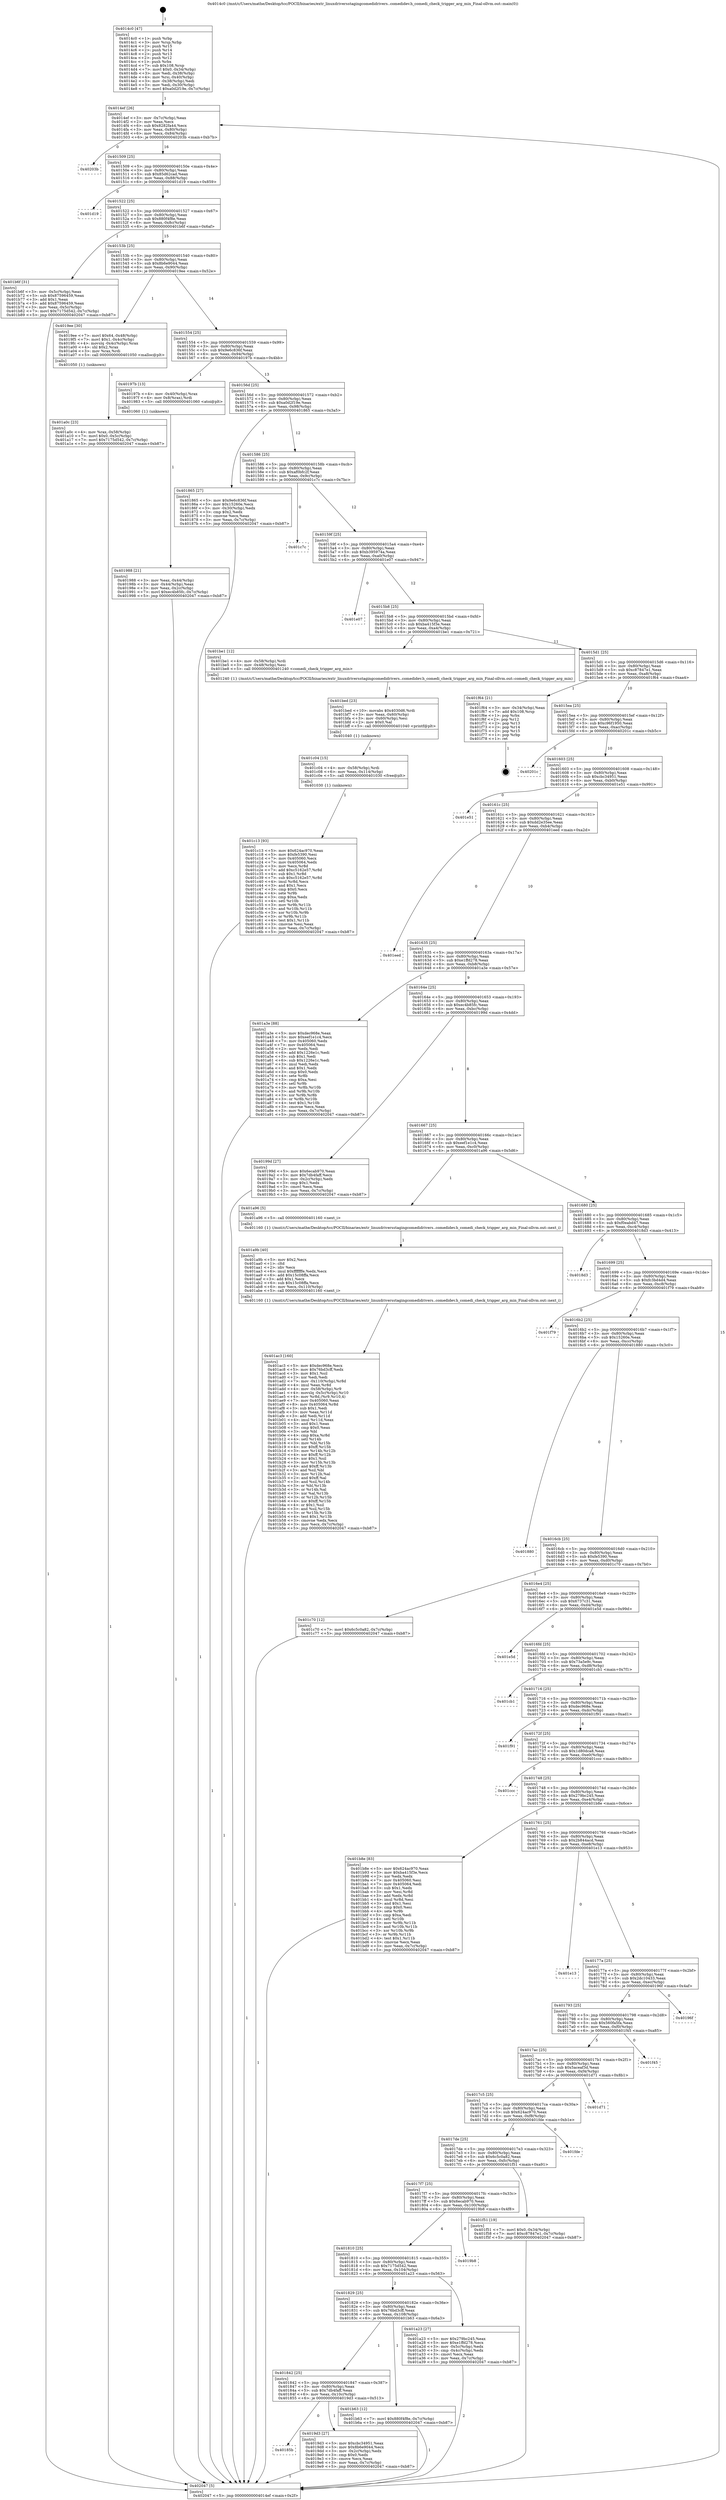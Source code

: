 digraph "0x4014c0" {
  label = "0x4014c0 (/mnt/c/Users/mathe/Desktop/tcc/POCII/binaries/extr_linuxdriversstagingcomedidrivers..comedidev.h_comedi_check_trigger_arg_min_Final-ollvm.out::main(0))"
  labelloc = "t"
  node[shape=record]

  Entry [label="",width=0.3,height=0.3,shape=circle,fillcolor=black,style=filled]
  "0x4014ef" [label="{
     0x4014ef [26]\l
     | [instrs]\l
     &nbsp;&nbsp;0x4014ef \<+3\>: mov -0x7c(%rbp),%eax\l
     &nbsp;&nbsp;0x4014f2 \<+2\>: mov %eax,%ecx\l
     &nbsp;&nbsp;0x4014f4 \<+6\>: sub $0x8282fa44,%ecx\l
     &nbsp;&nbsp;0x4014fa \<+3\>: mov %eax,-0x80(%rbp)\l
     &nbsp;&nbsp;0x4014fd \<+6\>: mov %ecx,-0x84(%rbp)\l
     &nbsp;&nbsp;0x401503 \<+6\>: je 000000000040203b \<main+0xb7b\>\l
  }"]
  "0x40203b" [label="{
     0x40203b\l
  }", style=dashed]
  "0x401509" [label="{
     0x401509 [25]\l
     | [instrs]\l
     &nbsp;&nbsp;0x401509 \<+5\>: jmp 000000000040150e \<main+0x4e\>\l
     &nbsp;&nbsp;0x40150e \<+3\>: mov -0x80(%rbp),%eax\l
     &nbsp;&nbsp;0x401511 \<+5\>: sub $0x85d62cad,%eax\l
     &nbsp;&nbsp;0x401516 \<+6\>: mov %eax,-0x88(%rbp)\l
     &nbsp;&nbsp;0x40151c \<+6\>: je 0000000000401d19 \<main+0x859\>\l
  }"]
  Exit [label="",width=0.3,height=0.3,shape=circle,fillcolor=black,style=filled,peripheries=2]
  "0x401d19" [label="{
     0x401d19\l
  }", style=dashed]
  "0x401522" [label="{
     0x401522 [25]\l
     | [instrs]\l
     &nbsp;&nbsp;0x401522 \<+5\>: jmp 0000000000401527 \<main+0x67\>\l
     &nbsp;&nbsp;0x401527 \<+3\>: mov -0x80(%rbp),%eax\l
     &nbsp;&nbsp;0x40152a \<+5\>: sub $0x880f4f8e,%eax\l
     &nbsp;&nbsp;0x40152f \<+6\>: mov %eax,-0x8c(%rbp)\l
     &nbsp;&nbsp;0x401535 \<+6\>: je 0000000000401b6f \<main+0x6af\>\l
  }"]
  "0x401c13" [label="{
     0x401c13 [93]\l
     | [instrs]\l
     &nbsp;&nbsp;0x401c13 \<+5\>: mov $0x624ac970,%eax\l
     &nbsp;&nbsp;0x401c18 \<+5\>: mov $0xfe5390,%esi\l
     &nbsp;&nbsp;0x401c1d \<+7\>: mov 0x405060,%ecx\l
     &nbsp;&nbsp;0x401c24 \<+7\>: mov 0x405064,%edx\l
     &nbsp;&nbsp;0x401c2b \<+3\>: mov %ecx,%r8d\l
     &nbsp;&nbsp;0x401c2e \<+7\>: add $0xc5162e57,%r8d\l
     &nbsp;&nbsp;0x401c35 \<+4\>: sub $0x1,%r8d\l
     &nbsp;&nbsp;0x401c39 \<+7\>: sub $0xc5162e57,%r8d\l
     &nbsp;&nbsp;0x401c40 \<+4\>: imul %r8d,%ecx\l
     &nbsp;&nbsp;0x401c44 \<+3\>: and $0x1,%ecx\l
     &nbsp;&nbsp;0x401c47 \<+3\>: cmp $0x0,%ecx\l
     &nbsp;&nbsp;0x401c4a \<+4\>: sete %r9b\l
     &nbsp;&nbsp;0x401c4e \<+3\>: cmp $0xa,%edx\l
     &nbsp;&nbsp;0x401c51 \<+4\>: setl %r10b\l
     &nbsp;&nbsp;0x401c55 \<+3\>: mov %r9b,%r11b\l
     &nbsp;&nbsp;0x401c58 \<+3\>: and %r10b,%r11b\l
     &nbsp;&nbsp;0x401c5b \<+3\>: xor %r10b,%r9b\l
     &nbsp;&nbsp;0x401c5e \<+3\>: or %r9b,%r11b\l
     &nbsp;&nbsp;0x401c61 \<+4\>: test $0x1,%r11b\l
     &nbsp;&nbsp;0x401c65 \<+3\>: cmovne %esi,%eax\l
     &nbsp;&nbsp;0x401c68 \<+3\>: mov %eax,-0x7c(%rbp)\l
     &nbsp;&nbsp;0x401c6b \<+5\>: jmp 0000000000402047 \<main+0xb87\>\l
  }"]
  "0x401b6f" [label="{
     0x401b6f [31]\l
     | [instrs]\l
     &nbsp;&nbsp;0x401b6f \<+3\>: mov -0x5c(%rbp),%eax\l
     &nbsp;&nbsp;0x401b72 \<+5\>: sub $0x87596459,%eax\l
     &nbsp;&nbsp;0x401b77 \<+3\>: add $0x1,%eax\l
     &nbsp;&nbsp;0x401b7a \<+5\>: add $0x87596459,%eax\l
     &nbsp;&nbsp;0x401b7f \<+3\>: mov %eax,-0x5c(%rbp)\l
     &nbsp;&nbsp;0x401b82 \<+7\>: movl $0x7175d542,-0x7c(%rbp)\l
     &nbsp;&nbsp;0x401b89 \<+5\>: jmp 0000000000402047 \<main+0xb87\>\l
  }"]
  "0x40153b" [label="{
     0x40153b [25]\l
     | [instrs]\l
     &nbsp;&nbsp;0x40153b \<+5\>: jmp 0000000000401540 \<main+0x80\>\l
     &nbsp;&nbsp;0x401540 \<+3\>: mov -0x80(%rbp),%eax\l
     &nbsp;&nbsp;0x401543 \<+5\>: sub $0x8b6e9044,%eax\l
     &nbsp;&nbsp;0x401548 \<+6\>: mov %eax,-0x90(%rbp)\l
     &nbsp;&nbsp;0x40154e \<+6\>: je 00000000004019ee \<main+0x52e\>\l
  }"]
  "0x401c04" [label="{
     0x401c04 [15]\l
     | [instrs]\l
     &nbsp;&nbsp;0x401c04 \<+4\>: mov -0x58(%rbp),%rdi\l
     &nbsp;&nbsp;0x401c08 \<+6\>: mov %eax,-0x114(%rbp)\l
     &nbsp;&nbsp;0x401c0e \<+5\>: call 0000000000401030 \<free@plt\>\l
     | [calls]\l
     &nbsp;&nbsp;0x401030 \{1\} (unknown)\l
  }"]
  "0x4019ee" [label="{
     0x4019ee [30]\l
     | [instrs]\l
     &nbsp;&nbsp;0x4019ee \<+7\>: movl $0x64,-0x48(%rbp)\l
     &nbsp;&nbsp;0x4019f5 \<+7\>: movl $0x1,-0x4c(%rbp)\l
     &nbsp;&nbsp;0x4019fc \<+4\>: movslq -0x4c(%rbp),%rax\l
     &nbsp;&nbsp;0x401a00 \<+4\>: shl $0x2,%rax\l
     &nbsp;&nbsp;0x401a04 \<+3\>: mov %rax,%rdi\l
     &nbsp;&nbsp;0x401a07 \<+5\>: call 0000000000401050 \<malloc@plt\>\l
     | [calls]\l
     &nbsp;&nbsp;0x401050 \{1\} (unknown)\l
  }"]
  "0x401554" [label="{
     0x401554 [25]\l
     | [instrs]\l
     &nbsp;&nbsp;0x401554 \<+5\>: jmp 0000000000401559 \<main+0x99\>\l
     &nbsp;&nbsp;0x401559 \<+3\>: mov -0x80(%rbp),%eax\l
     &nbsp;&nbsp;0x40155c \<+5\>: sub $0x9e6c836f,%eax\l
     &nbsp;&nbsp;0x401561 \<+6\>: mov %eax,-0x94(%rbp)\l
     &nbsp;&nbsp;0x401567 \<+6\>: je 000000000040197b \<main+0x4bb\>\l
  }"]
  "0x401bed" [label="{
     0x401bed [23]\l
     | [instrs]\l
     &nbsp;&nbsp;0x401bed \<+10\>: movabs $0x4030d6,%rdi\l
     &nbsp;&nbsp;0x401bf7 \<+3\>: mov %eax,-0x60(%rbp)\l
     &nbsp;&nbsp;0x401bfa \<+3\>: mov -0x60(%rbp),%esi\l
     &nbsp;&nbsp;0x401bfd \<+2\>: mov $0x0,%al\l
     &nbsp;&nbsp;0x401bff \<+5\>: call 0000000000401040 \<printf@plt\>\l
     | [calls]\l
     &nbsp;&nbsp;0x401040 \{1\} (unknown)\l
  }"]
  "0x40197b" [label="{
     0x40197b [13]\l
     | [instrs]\l
     &nbsp;&nbsp;0x40197b \<+4\>: mov -0x40(%rbp),%rax\l
     &nbsp;&nbsp;0x40197f \<+4\>: mov 0x8(%rax),%rdi\l
     &nbsp;&nbsp;0x401983 \<+5\>: call 0000000000401060 \<atoi@plt\>\l
     | [calls]\l
     &nbsp;&nbsp;0x401060 \{1\} (unknown)\l
  }"]
  "0x40156d" [label="{
     0x40156d [25]\l
     | [instrs]\l
     &nbsp;&nbsp;0x40156d \<+5\>: jmp 0000000000401572 \<main+0xb2\>\l
     &nbsp;&nbsp;0x401572 \<+3\>: mov -0x80(%rbp),%eax\l
     &nbsp;&nbsp;0x401575 \<+5\>: sub $0xa0d2f19e,%eax\l
     &nbsp;&nbsp;0x40157a \<+6\>: mov %eax,-0x98(%rbp)\l
     &nbsp;&nbsp;0x401580 \<+6\>: je 0000000000401865 \<main+0x3a5\>\l
  }"]
  "0x401ac3" [label="{
     0x401ac3 [160]\l
     | [instrs]\l
     &nbsp;&nbsp;0x401ac3 \<+5\>: mov $0xdec968e,%ecx\l
     &nbsp;&nbsp;0x401ac8 \<+5\>: mov $0x76bd3cff,%edx\l
     &nbsp;&nbsp;0x401acd \<+3\>: mov $0x1,%sil\l
     &nbsp;&nbsp;0x401ad0 \<+2\>: xor %edi,%edi\l
     &nbsp;&nbsp;0x401ad2 \<+7\>: mov -0x110(%rbp),%r8d\l
     &nbsp;&nbsp;0x401ad9 \<+4\>: imul %eax,%r8d\l
     &nbsp;&nbsp;0x401add \<+4\>: mov -0x58(%rbp),%r9\l
     &nbsp;&nbsp;0x401ae1 \<+4\>: movslq -0x5c(%rbp),%r10\l
     &nbsp;&nbsp;0x401ae5 \<+4\>: mov %r8d,(%r9,%r10,4)\l
     &nbsp;&nbsp;0x401ae9 \<+7\>: mov 0x405060,%eax\l
     &nbsp;&nbsp;0x401af0 \<+8\>: mov 0x405064,%r8d\l
     &nbsp;&nbsp;0x401af8 \<+3\>: sub $0x1,%edi\l
     &nbsp;&nbsp;0x401afb \<+3\>: mov %eax,%r11d\l
     &nbsp;&nbsp;0x401afe \<+3\>: add %edi,%r11d\l
     &nbsp;&nbsp;0x401b01 \<+4\>: imul %r11d,%eax\l
     &nbsp;&nbsp;0x401b05 \<+3\>: and $0x1,%eax\l
     &nbsp;&nbsp;0x401b08 \<+3\>: cmp $0x0,%eax\l
     &nbsp;&nbsp;0x401b0b \<+3\>: sete %bl\l
     &nbsp;&nbsp;0x401b0e \<+4\>: cmp $0xa,%r8d\l
     &nbsp;&nbsp;0x401b12 \<+4\>: setl %r14b\l
     &nbsp;&nbsp;0x401b16 \<+3\>: mov %bl,%r15b\l
     &nbsp;&nbsp;0x401b19 \<+4\>: xor $0xff,%r15b\l
     &nbsp;&nbsp;0x401b1d \<+3\>: mov %r14b,%r12b\l
     &nbsp;&nbsp;0x401b20 \<+4\>: xor $0xff,%r12b\l
     &nbsp;&nbsp;0x401b24 \<+4\>: xor $0x1,%sil\l
     &nbsp;&nbsp;0x401b28 \<+3\>: mov %r15b,%r13b\l
     &nbsp;&nbsp;0x401b2b \<+4\>: and $0xff,%r13b\l
     &nbsp;&nbsp;0x401b2f \<+3\>: and %sil,%bl\l
     &nbsp;&nbsp;0x401b32 \<+3\>: mov %r12b,%al\l
     &nbsp;&nbsp;0x401b35 \<+2\>: and $0xff,%al\l
     &nbsp;&nbsp;0x401b37 \<+3\>: and %sil,%r14b\l
     &nbsp;&nbsp;0x401b3a \<+3\>: or %bl,%r13b\l
     &nbsp;&nbsp;0x401b3d \<+3\>: or %r14b,%al\l
     &nbsp;&nbsp;0x401b40 \<+3\>: xor %al,%r13b\l
     &nbsp;&nbsp;0x401b43 \<+3\>: or %r12b,%r15b\l
     &nbsp;&nbsp;0x401b46 \<+4\>: xor $0xff,%r15b\l
     &nbsp;&nbsp;0x401b4a \<+4\>: or $0x1,%sil\l
     &nbsp;&nbsp;0x401b4e \<+3\>: and %sil,%r15b\l
     &nbsp;&nbsp;0x401b51 \<+3\>: or %r15b,%r13b\l
     &nbsp;&nbsp;0x401b54 \<+4\>: test $0x1,%r13b\l
     &nbsp;&nbsp;0x401b58 \<+3\>: cmovne %edx,%ecx\l
     &nbsp;&nbsp;0x401b5b \<+3\>: mov %ecx,-0x7c(%rbp)\l
     &nbsp;&nbsp;0x401b5e \<+5\>: jmp 0000000000402047 \<main+0xb87\>\l
  }"]
  "0x401865" [label="{
     0x401865 [27]\l
     | [instrs]\l
     &nbsp;&nbsp;0x401865 \<+5\>: mov $0x9e6c836f,%eax\l
     &nbsp;&nbsp;0x40186a \<+5\>: mov $0x15260e,%ecx\l
     &nbsp;&nbsp;0x40186f \<+3\>: mov -0x30(%rbp),%edx\l
     &nbsp;&nbsp;0x401872 \<+3\>: cmp $0x2,%edx\l
     &nbsp;&nbsp;0x401875 \<+3\>: cmovne %ecx,%eax\l
     &nbsp;&nbsp;0x401878 \<+3\>: mov %eax,-0x7c(%rbp)\l
     &nbsp;&nbsp;0x40187b \<+5\>: jmp 0000000000402047 \<main+0xb87\>\l
  }"]
  "0x401586" [label="{
     0x401586 [25]\l
     | [instrs]\l
     &nbsp;&nbsp;0x401586 \<+5\>: jmp 000000000040158b \<main+0xcb\>\l
     &nbsp;&nbsp;0x40158b \<+3\>: mov -0x80(%rbp),%eax\l
     &nbsp;&nbsp;0x40158e \<+5\>: sub $0xaf0bfc2f,%eax\l
     &nbsp;&nbsp;0x401593 \<+6\>: mov %eax,-0x9c(%rbp)\l
     &nbsp;&nbsp;0x401599 \<+6\>: je 0000000000401c7c \<main+0x7bc\>\l
  }"]
  "0x402047" [label="{
     0x402047 [5]\l
     | [instrs]\l
     &nbsp;&nbsp;0x402047 \<+5\>: jmp 00000000004014ef \<main+0x2f\>\l
  }"]
  "0x4014c0" [label="{
     0x4014c0 [47]\l
     | [instrs]\l
     &nbsp;&nbsp;0x4014c0 \<+1\>: push %rbp\l
     &nbsp;&nbsp;0x4014c1 \<+3\>: mov %rsp,%rbp\l
     &nbsp;&nbsp;0x4014c4 \<+2\>: push %r15\l
     &nbsp;&nbsp;0x4014c6 \<+2\>: push %r14\l
     &nbsp;&nbsp;0x4014c8 \<+2\>: push %r13\l
     &nbsp;&nbsp;0x4014ca \<+2\>: push %r12\l
     &nbsp;&nbsp;0x4014cc \<+1\>: push %rbx\l
     &nbsp;&nbsp;0x4014cd \<+7\>: sub $0x108,%rsp\l
     &nbsp;&nbsp;0x4014d4 \<+7\>: movl $0x0,-0x34(%rbp)\l
     &nbsp;&nbsp;0x4014db \<+3\>: mov %edi,-0x38(%rbp)\l
     &nbsp;&nbsp;0x4014de \<+4\>: mov %rsi,-0x40(%rbp)\l
     &nbsp;&nbsp;0x4014e2 \<+3\>: mov -0x38(%rbp),%edi\l
     &nbsp;&nbsp;0x4014e5 \<+3\>: mov %edi,-0x30(%rbp)\l
     &nbsp;&nbsp;0x4014e8 \<+7\>: movl $0xa0d2f19e,-0x7c(%rbp)\l
  }"]
  "0x401988" [label="{
     0x401988 [21]\l
     | [instrs]\l
     &nbsp;&nbsp;0x401988 \<+3\>: mov %eax,-0x44(%rbp)\l
     &nbsp;&nbsp;0x40198b \<+3\>: mov -0x44(%rbp),%eax\l
     &nbsp;&nbsp;0x40198e \<+3\>: mov %eax,-0x2c(%rbp)\l
     &nbsp;&nbsp;0x401991 \<+7\>: movl $0xec4b85fc,-0x7c(%rbp)\l
     &nbsp;&nbsp;0x401998 \<+5\>: jmp 0000000000402047 \<main+0xb87\>\l
  }"]
  "0x401a9b" [label="{
     0x401a9b [40]\l
     | [instrs]\l
     &nbsp;&nbsp;0x401a9b \<+5\>: mov $0x2,%ecx\l
     &nbsp;&nbsp;0x401aa0 \<+1\>: cltd\l
     &nbsp;&nbsp;0x401aa1 \<+2\>: idiv %ecx\l
     &nbsp;&nbsp;0x401aa3 \<+6\>: imul $0xfffffffe,%edx,%ecx\l
     &nbsp;&nbsp;0x401aa9 \<+6\>: add $0x15c08ffa,%ecx\l
     &nbsp;&nbsp;0x401aaf \<+3\>: add $0x1,%ecx\l
     &nbsp;&nbsp;0x401ab2 \<+6\>: sub $0x15c08ffa,%ecx\l
     &nbsp;&nbsp;0x401ab8 \<+6\>: mov %ecx,-0x110(%rbp)\l
     &nbsp;&nbsp;0x401abe \<+5\>: call 0000000000401160 \<next_i\>\l
     | [calls]\l
     &nbsp;&nbsp;0x401160 \{1\} (/mnt/c/Users/mathe/Desktop/tcc/POCII/binaries/extr_linuxdriversstagingcomedidrivers..comedidev.h_comedi_check_trigger_arg_min_Final-ollvm.out::next_i)\l
  }"]
  "0x401c7c" [label="{
     0x401c7c\l
  }", style=dashed]
  "0x40159f" [label="{
     0x40159f [25]\l
     | [instrs]\l
     &nbsp;&nbsp;0x40159f \<+5\>: jmp 00000000004015a4 \<main+0xe4\>\l
     &nbsp;&nbsp;0x4015a4 \<+3\>: mov -0x80(%rbp),%eax\l
     &nbsp;&nbsp;0x4015a7 \<+5\>: sub $0xb395974a,%eax\l
     &nbsp;&nbsp;0x4015ac \<+6\>: mov %eax,-0xa0(%rbp)\l
     &nbsp;&nbsp;0x4015b2 \<+6\>: je 0000000000401e07 \<main+0x947\>\l
  }"]
  "0x401a0c" [label="{
     0x401a0c [23]\l
     | [instrs]\l
     &nbsp;&nbsp;0x401a0c \<+4\>: mov %rax,-0x58(%rbp)\l
     &nbsp;&nbsp;0x401a10 \<+7\>: movl $0x0,-0x5c(%rbp)\l
     &nbsp;&nbsp;0x401a17 \<+7\>: movl $0x7175d542,-0x7c(%rbp)\l
     &nbsp;&nbsp;0x401a1e \<+5\>: jmp 0000000000402047 \<main+0xb87\>\l
  }"]
  "0x401e07" [label="{
     0x401e07\l
  }", style=dashed]
  "0x4015b8" [label="{
     0x4015b8 [25]\l
     | [instrs]\l
     &nbsp;&nbsp;0x4015b8 \<+5\>: jmp 00000000004015bd \<main+0xfd\>\l
     &nbsp;&nbsp;0x4015bd \<+3\>: mov -0x80(%rbp),%eax\l
     &nbsp;&nbsp;0x4015c0 \<+5\>: sub $0xba415f3e,%eax\l
     &nbsp;&nbsp;0x4015c5 \<+6\>: mov %eax,-0xa4(%rbp)\l
     &nbsp;&nbsp;0x4015cb \<+6\>: je 0000000000401be1 \<main+0x721\>\l
  }"]
  "0x40185b" [label="{
     0x40185b\l
  }", style=dashed]
  "0x401be1" [label="{
     0x401be1 [12]\l
     | [instrs]\l
     &nbsp;&nbsp;0x401be1 \<+4\>: mov -0x58(%rbp),%rdi\l
     &nbsp;&nbsp;0x401be5 \<+3\>: mov -0x48(%rbp),%esi\l
     &nbsp;&nbsp;0x401be8 \<+5\>: call 0000000000401240 \<comedi_check_trigger_arg_min\>\l
     | [calls]\l
     &nbsp;&nbsp;0x401240 \{1\} (/mnt/c/Users/mathe/Desktop/tcc/POCII/binaries/extr_linuxdriversstagingcomedidrivers..comedidev.h_comedi_check_trigger_arg_min_Final-ollvm.out::comedi_check_trigger_arg_min)\l
  }"]
  "0x4015d1" [label="{
     0x4015d1 [25]\l
     | [instrs]\l
     &nbsp;&nbsp;0x4015d1 \<+5\>: jmp 00000000004015d6 \<main+0x116\>\l
     &nbsp;&nbsp;0x4015d6 \<+3\>: mov -0x80(%rbp),%eax\l
     &nbsp;&nbsp;0x4015d9 \<+5\>: sub $0xc87847e1,%eax\l
     &nbsp;&nbsp;0x4015de \<+6\>: mov %eax,-0xa8(%rbp)\l
     &nbsp;&nbsp;0x4015e4 \<+6\>: je 0000000000401f64 \<main+0xaa4\>\l
  }"]
  "0x4019d3" [label="{
     0x4019d3 [27]\l
     | [instrs]\l
     &nbsp;&nbsp;0x4019d3 \<+5\>: mov $0xcbc34951,%eax\l
     &nbsp;&nbsp;0x4019d8 \<+5\>: mov $0x8b6e9044,%ecx\l
     &nbsp;&nbsp;0x4019dd \<+3\>: mov -0x2c(%rbp),%edx\l
     &nbsp;&nbsp;0x4019e0 \<+3\>: cmp $0x0,%edx\l
     &nbsp;&nbsp;0x4019e3 \<+3\>: cmove %ecx,%eax\l
     &nbsp;&nbsp;0x4019e6 \<+3\>: mov %eax,-0x7c(%rbp)\l
     &nbsp;&nbsp;0x4019e9 \<+5\>: jmp 0000000000402047 \<main+0xb87\>\l
  }"]
  "0x401f64" [label="{
     0x401f64 [21]\l
     | [instrs]\l
     &nbsp;&nbsp;0x401f64 \<+3\>: mov -0x34(%rbp),%eax\l
     &nbsp;&nbsp;0x401f67 \<+7\>: add $0x108,%rsp\l
     &nbsp;&nbsp;0x401f6e \<+1\>: pop %rbx\l
     &nbsp;&nbsp;0x401f6f \<+2\>: pop %r12\l
     &nbsp;&nbsp;0x401f71 \<+2\>: pop %r13\l
     &nbsp;&nbsp;0x401f73 \<+2\>: pop %r14\l
     &nbsp;&nbsp;0x401f75 \<+2\>: pop %r15\l
     &nbsp;&nbsp;0x401f77 \<+1\>: pop %rbp\l
     &nbsp;&nbsp;0x401f78 \<+1\>: ret\l
  }"]
  "0x4015ea" [label="{
     0x4015ea [25]\l
     | [instrs]\l
     &nbsp;&nbsp;0x4015ea \<+5\>: jmp 00000000004015ef \<main+0x12f\>\l
     &nbsp;&nbsp;0x4015ef \<+3\>: mov -0x80(%rbp),%eax\l
     &nbsp;&nbsp;0x4015f2 \<+5\>: sub $0xc96f1950,%eax\l
     &nbsp;&nbsp;0x4015f7 \<+6\>: mov %eax,-0xac(%rbp)\l
     &nbsp;&nbsp;0x4015fd \<+6\>: je 000000000040201c \<main+0xb5c\>\l
  }"]
  "0x401842" [label="{
     0x401842 [25]\l
     | [instrs]\l
     &nbsp;&nbsp;0x401842 \<+5\>: jmp 0000000000401847 \<main+0x387\>\l
     &nbsp;&nbsp;0x401847 \<+3\>: mov -0x80(%rbp),%eax\l
     &nbsp;&nbsp;0x40184a \<+5\>: sub $0x7db4faff,%eax\l
     &nbsp;&nbsp;0x40184f \<+6\>: mov %eax,-0x10c(%rbp)\l
     &nbsp;&nbsp;0x401855 \<+6\>: je 00000000004019d3 \<main+0x513\>\l
  }"]
  "0x40201c" [label="{
     0x40201c\l
  }", style=dashed]
  "0x401603" [label="{
     0x401603 [25]\l
     | [instrs]\l
     &nbsp;&nbsp;0x401603 \<+5\>: jmp 0000000000401608 \<main+0x148\>\l
     &nbsp;&nbsp;0x401608 \<+3\>: mov -0x80(%rbp),%eax\l
     &nbsp;&nbsp;0x40160b \<+5\>: sub $0xcbc34951,%eax\l
     &nbsp;&nbsp;0x401610 \<+6\>: mov %eax,-0xb0(%rbp)\l
     &nbsp;&nbsp;0x401616 \<+6\>: je 0000000000401e51 \<main+0x991\>\l
  }"]
  "0x401b63" [label="{
     0x401b63 [12]\l
     | [instrs]\l
     &nbsp;&nbsp;0x401b63 \<+7\>: movl $0x880f4f8e,-0x7c(%rbp)\l
     &nbsp;&nbsp;0x401b6a \<+5\>: jmp 0000000000402047 \<main+0xb87\>\l
  }"]
  "0x401e51" [label="{
     0x401e51\l
  }", style=dashed]
  "0x40161c" [label="{
     0x40161c [25]\l
     | [instrs]\l
     &nbsp;&nbsp;0x40161c \<+5\>: jmp 0000000000401621 \<main+0x161\>\l
     &nbsp;&nbsp;0x401621 \<+3\>: mov -0x80(%rbp),%eax\l
     &nbsp;&nbsp;0x401624 \<+5\>: sub $0xdd2e35ee,%eax\l
     &nbsp;&nbsp;0x401629 \<+6\>: mov %eax,-0xb4(%rbp)\l
     &nbsp;&nbsp;0x40162f \<+6\>: je 0000000000401eed \<main+0xa2d\>\l
  }"]
  "0x401829" [label="{
     0x401829 [25]\l
     | [instrs]\l
     &nbsp;&nbsp;0x401829 \<+5\>: jmp 000000000040182e \<main+0x36e\>\l
     &nbsp;&nbsp;0x40182e \<+3\>: mov -0x80(%rbp),%eax\l
     &nbsp;&nbsp;0x401831 \<+5\>: sub $0x76bd3cff,%eax\l
     &nbsp;&nbsp;0x401836 \<+6\>: mov %eax,-0x108(%rbp)\l
     &nbsp;&nbsp;0x40183c \<+6\>: je 0000000000401b63 \<main+0x6a3\>\l
  }"]
  "0x401eed" [label="{
     0x401eed\l
  }", style=dashed]
  "0x401635" [label="{
     0x401635 [25]\l
     | [instrs]\l
     &nbsp;&nbsp;0x401635 \<+5\>: jmp 000000000040163a \<main+0x17a\>\l
     &nbsp;&nbsp;0x40163a \<+3\>: mov -0x80(%rbp),%eax\l
     &nbsp;&nbsp;0x40163d \<+5\>: sub $0xe1ffd278,%eax\l
     &nbsp;&nbsp;0x401642 \<+6\>: mov %eax,-0xb8(%rbp)\l
     &nbsp;&nbsp;0x401648 \<+6\>: je 0000000000401a3e \<main+0x57e\>\l
  }"]
  "0x401a23" [label="{
     0x401a23 [27]\l
     | [instrs]\l
     &nbsp;&nbsp;0x401a23 \<+5\>: mov $0x279bc245,%eax\l
     &nbsp;&nbsp;0x401a28 \<+5\>: mov $0xe1ffd278,%ecx\l
     &nbsp;&nbsp;0x401a2d \<+3\>: mov -0x5c(%rbp),%edx\l
     &nbsp;&nbsp;0x401a30 \<+3\>: cmp -0x4c(%rbp),%edx\l
     &nbsp;&nbsp;0x401a33 \<+3\>: cmovl %ecx,%eax\l
     &nbsp;&nbsp;0x401a36 \<+3\>: mov %eax,-0x7c(%rbp)\l
     &nbsp;&nbsp;0x401a39 \<+5\>: jmp 0000000000402047 \<main+0xb87\>\l
  }"]
  "0x401a3e" [label="{
     0x401a3e [88]\l
     | [instrs]\l
     &nbsp;&nbsp;0x401a3e \<+5\>: mov $0xdec968e,%eax\l
     &nbsp;&nbsp;0x401a43 \<+5\>: mov $0xeef1e1c4,%ecx\l
     &nbsp;&nbsp;0x401a48 \<+7\>: mov 0x405060,%edx\l
     &nbsp;&nbsp;0x401a4f \<+7\>: mov 0x405064,%esi\l
     &nbsp;&nbsp;0x401a56 \<+2\>: mov %edx,%edi\l
     &nbsp;&nbsp;0x401a58 \<+6\>: add $0x1226e1c,%edi\l
     &nbsp;&nbsp;0x401a5e \<+3\>: sub $0x1,%edi\l
     &nbsp;&nbsp;0x401a61 \<+6\>: sub $0x1226e1c,%edi\l
     &nbsp;&nbsp;0x401a67 \<+3\>: imul %edi,%edx\l
     &nbsp;&nbsp;0x401a6a \<+3\>: and $0x1,%edx\l
     &nbsp;&nbsp;0x401a6d \<+3\>: cmp $0x0,%edx\l
     &nbsp;&nbsp;0x401a70 \<+4\>: sete %r8b\l
     &nbsp;&nbsp;0x401a74 \<+3\>: cmp $0xa,%esi\l
     &nbsp;&nbsp;0x401a77 \<+4\>: setl %r9b\l
     &nbsp;&nbsp;0x401a7b \<+3\>: mov %r8b,%r10b\l
     &nbsp;&nbsp;0x401a7e \<+3\>: and %r9b,%r10b\l
     &nbsp;&nbsp;0x401a81 \<+3\>: xor %r9b,%r8b\l
     &nbsp;&nbsp;0x401a84 \<+3\>: or %r8b,%r10b\l
     &nbsp;&nbsp;0x401a87 \<+4\>: test $0x1,%r10b\l
     &nbsp;&nbsp;0x401a8b \<+3\>: cmovne %ecx,%eax\l
     &nbsp;&nbsp;0x401a8e \<+3\>: mov %eax,-0x7c(%rbp)\l
     &nbsp;&nbsp;0x401a91 \<+5\>: jmp 0000000000402047 \<main+0xb87\>\l
  }"]
  "0x40164e" [label="{
     0x40164e [25]\l
     | [instrs]\l
     &nbsp;&nbsp;0x40164e \<+5\>: jmp 0000000000401653 \<main+0x193\>\l
     &nbsp;&nbsp;0x401653 \<+3\>: mov -0x80(%rbp),%eax\l
     &nbsp;&nbsp;0x401656 \<+5\>: sub $0xec4b85fc,%eax\l
     &nbsp;&nbsp;0x40165b \<+6\>: mov %eax,-0xbc(%rbp)\l
     &nbsp;&nbsp;0x401661 \<+6\>: je 000000000040199d \<main+0x4dd\>\l
  }"]
  "0x401810" [label="{
     0x401810 [25]\l
     | [instrs]\l
     &nbsp;&nbsp;0x401810 \<+5\>: jmp 0000000000401815 \<main+0x355\>\l
     &nbsp;&nbsp;0x401815 \<+3\>: mov -0x80(%rbp),%eax\l
     &nbsp;&nbsp;0x401818 \<+5\>: sub $0x7175d542,%eax\l
     &nbsp;&nbsp;0x40181d \<+6\>: mov %eax,-0x104(%rbp)\l
     &nbsp;&nbsp;0x401823 \<+6\>: je 0000000000401a23 \<main+0x563\>\l
  }"]
  "0x40199d" [label="{
     0x40199d [27]\l
     | [instrs]\l
     &nbsp;&nbsp;0x40199d \<+5\>: mov $0x6ecab970,%eax\l
     &nbsp;&nbsp;0x4019a2 \<+5\>: mov $0x7db4faff,%ecx\l
     &nbsp;&nbsp;0x4019a7 \<+3\>: mov -0x2c(%rbp),%edx\l
     &nbsp;&nbsp;0x4019aa \<+3\>: cmp $0x1,%edx\l
     &nbsp;&nbsp;0x4019ad \<+3\>: cmovl %ecx,%eax\l
     &nbsp;&nbsp;0x4019b0 \<+3\>: mov %eax,-0x7c(%rbp)\l
     &nbsp;&nbsp;0x4019b3 \<+5\>: jmp 0000000000402047 \<main+0xb87\>\l
  }"]
  "0x401667" [label="{
     0x401667 [25]\l
     | [instrs]\l
     &nbsp;&nbsp;0x401667 \<+5\>: jmp 000000000040166c \<main+0x1ac\>\l
     &nbsp;&nbsp;0x40166c \<+3\>: mov -0x80(%rbp),%eax\l
     &nbsp;&nbsp;0x40166f \<+5\>: sub $0xeef1e1c4,%eax\l
     &nbsp;&nbsp;0x401674 \<+6\>: mov %eax,-0xc0(%rbp)\l
     &nbsp;&nbsp;0x40167a \<+6\>: je 0000000000401a96 \<main+0x5d6\>\l
  }"]
  "0x4019b8" [label="{
     0x4019b8\l
  }", style=dashed]
  "0x401a96" [label="{
     0x401a96 [5]\l
     | [instrs]\l
     &nbsp;&nbsp;0x401a96 \<+5\>: call 0000000000401160 \<next_i\>\l
     | [calls]\l
     &nbsp;&nbsp;0x401160 \{1\} (/mnt/c/Users/mathe/Desktop/tcc/POCII/binaries/extr_linuxdriversstagingcomedidrivers..comedidev.h_comedi_check_trigger_arg_min_Final-ollvm.out::next_i)\l
  }"]
  "0x401680" [label="{
     0x401680 [25]\l
     | [instrs]\l
     &nbsp;&nbsp;0x401680 \<+5\>: jmp 0000000000401685 \<main+0x1c5\>\l
     &nbsp;&nbsp;0x401685 \<+3\>: mov -0x80(%rbp),%eax\l
     &nbsp;&nbsp;0x401688 \<+5\>: sub $0xf0eabd47,%eax\l
     &nbsp;&nbsp;0x40168d \<+6\>: mov %eax,-0xc4(%rbp)\l
     &nbsp;&nbsp;0x401693 \<+6\>: je 00000000004018d3 \<main+0x413\>\l
  }"]
  "0x4017f7" [label="{
     0x4017f7 [25]\l
     | [instrs]\l
     &nbsp;&nbsp;0x4017f7 \<+5\>: jmp 00000000004017fc \<main+0x33c\>\l
     &nbsp;&nbsp;0x4017fc \<+3\>: mov -0x80(%rbp),%eax\l
     &nbsp;&nbsp;0x4017ff \<+5\>: sub $0x6ecab970,%eax\l
     &nbsp;&nbsp;0x401804 \<+6\>: mov %eax,-0x100(%rbp)\l
     &nbsp;&nbsp;0x40180a \<+6\>: je 00000000004019b8 \<main+0x4f8\>\l
  }"]
  "0x4018d3" [label="{
     0x4018d3\l
  }", style=dashed]
  "0x401699" [label="{
     0x401699 [25]\l
     | [instrs]\l
     &nbsp;&nbsp;0x401699 \<+5\>: jmp 000000000040169e \<main+0x1de\>\l
     &nbsp;&nbsp;0x40169e \<+3\>: mov -0x80(%rbp),%eax\l
     &nbsp;&nbsp;0x4016a1 \<+5\>: sub $0xfc3bd4d4,%eax\l
     &nbsp;&nbsp;0x4016a6 \<+6\>: mov %eax,-0xc8(%rbp)\l
     &nbsp;&nbsp;0x4016ac \<+6\>: je 0000000000401f79 \<main+0xab9\>\l
  }"]
  "0x401f51" [label="{
     0x401f51 [19]\l
     | [instrs]\l
     &nbsp;&nbsp;0x401f51 \<+7\>: movl $0x0,-0x34(%rbp)\l
     &nbsp;&nbsp;0x401f58 \<+7\>: movl $0xc87847e1,-0x7c(%rbp)\l
     &nbsp;&nbsp;0x401f5f \<+5\>: jmp 0000000000402047 \<main+0xb87\>\l
  }"]
  "0x401f79" [label="{
     0x401f79\l
  }", style=dashed]
  "0x4016b2" [label="{
     0x4016b2 [25]\l
     | [instrs]\l
     &nbsp;&nbsp;0x4016b2 \<+5\>: jmp 00000000004016b7 \<main+0x1f7\>\l
     &nbsp;&nbsp;0x4016b7 \<+3\>: mov -0x80(%rbp),%eax\l
     &nbsp;&nbsp;0x4016ba \<+5\>: sub $0x15260e,%eax\l
     &nbsp;&nbsp;0x4016bf \<+6\>: mov %eax,-0xcc(%rbp)\l
     &nbsp;&nbsp;0x4016c5 \<+6\>: je 0000000000401880 \<main+0x3c0\>\l
  }"]
  "0x4017de" [label="{
     0x4017de [25]\l
     | [instrs]\l
     &nbsp;&nbsp;0x4017de \<+5\>: jmp 00000000004017e3 \<main+0x323\>\l
     &nbsp;&nbsp;0x4017e3 \<+3\>: mov -0x80(%rbp),%eax\l
     &nbsp;&nbsp;0x4017e6 \<+5\>: sub $0x6c5c0a82,%eax\l
     &nbsp;&nbsp;0x4017eb \<+6\>: mov %eax,-0xfc(%rbp)\l
     &nbsp;&nbsp;0x4017f1 \<+6\>: je 0000000000401f51 \<main+0xa91\>\l
  }"]
  "0x401880" [label="{
     0x401880\l
  }", style=dashed]
  "0x4016cb" [label="{
     0x4016cb [25]\l
     | [instrs]\l
     &nbsp;&nbsp;0x4016cb \<+5\>: jmp 00000000004016d0 \<main+0x210\>\l
     &nbsp;&nbsp;0x4016d0 \<+3\>: mov -0x80(%rbp),%eax\l
     &nbsp;&nbsp;0x4016d3 \<+5\>: sub $0xfe5390,%eax\l
     &nbsp;&nbsp;0x4016d8 \<+6\>: mov %eax,-0xd0(%rbp)\l
     &nbsp;&nbsp;0x4016de \<+6\>: je 0000000000401c70 \<main+0x7b0\>\l
  }"]
  "0x401fde" [label="{
     0x401fde\l
  }", style=dashed]
  "0x401c70" [label="{
     0x401c70 [12]\l
     | [instrs]\l
     &nbsp;&nbsp;0x401c70 \<+7\>: movl $0x6c5c0a82,-0x7c(%rbp)\l
     &nbsp;&nbsp;0x401c77 \<+5\>: jmp 0000000000402047 \<main+0xb87\>\l
  }"]
  "0x4016e4" [label="{
     0x4016e4 [25]\l
     | [instrs]\l
     &nbsp;&nbsp;0x4016e4 \<+5\>: jmp 00000000004016e9 \<main+0x229\>\l
     &nbsp;&nbsp;0x4016e9 \<+3\>: mov -0x80(%rbp),%eax\l
     &nbsp;&nbsp;0x4016ec \<+5\>: sub $0x6737c31,%eax\l
     &nbsp;&nbsp;0x4016f1 \<+6\>: mov %eax,-0xd4(%rbp)\l
     &nbsp;&nbsp;0x4016f7 \<+6\>: je 0000000000401e5d \<main+0x99d\>\l
  }"]
  "0x4017c5" [label="{
     0x4017c5 [25]\l
     | [instrs]\l
     &nbsp;&nbsp;0x4017c5 \<+5\>: jmp 00000000004017ca \<main+0x30a\>\l
     &nbsp;&nbsp;0x4017ca \<+3\>: mov -0x80(%rbp),%eax\l
     &nbsp;&nbsp;0x4017cd \<+5\>: sub $0x624ac970,%eax\l
     &nbsp;&nbsp;0x4017d2 \<+6\>: mov %eax,-0xf8(%rbp)\l
     &nbsp;&nbsp;0x4017d8 \<+6\>: je 0000000000401fde \<main+0xb1e\>\l
  }"]
  "0x401e5d" [label="{
     0x401e5d\l
  }", style=dashed]
  "0x4016fd" [label="{
     0x4016fd [25]\l
     | [instrs]\l
     &nbsp;&nbsp;0x4016fd \<+5\>: jmp 0000000000401702 \<main+0x242\>\l
     &nbsp;&nbsp;0x401702 \<+3\>: mov -0x80(%rbp),%eax\l
     &nbsp;&nbsp;0x401705 \<+5\>: sub $0x73a5e9c,%eax\l
     &nbsp;&nbsp;0x40170a \<+6\>: mov %eax,-0xd8(%rbp)\l
     &nbsp;&nbsp;0x401710 \<+6\>: je 0000000000401cb1 \<main+0x7f1\>\l
  }"]
  "0x401d71" [label="{
     0x401d71\l
  }", style=dashed]
  "0x401cb1" [label="{
     0x401cb1\l
  }", style=dashed]
  "0x401716" [label="{
     0x401716 [25]\l
     | [instrs]\l
     &nbsp;&nbsp;0x401716 \<+5\>: jmp 000000000040171b \<main+0x25b\>\l
     &nbsp;&nbsp;0x40171b \<+3\>: mov -0x80(%rbp),%eax\l
     &nbsp;&nbsp;0x40171e \<+5\>: sub $0xdec968e,%eax\l
     &nbsp;&nbsp;0x401723 \<+6\>: mov %eax,-0xdc(%rbp)\l
     &nbsp;&nbsp;0x401729 \<+6\>: je 0000000000401f91 \<main+0xad1\>\l
  }"]
  "0x4017ac" [label="{
     0x4017ac [25]\l
     | [instrs]\l
     &nbsp;&nbsp;0x4017ac \<+5\>: jmp 00000000004017b1 \<main+0x2f1\>\l
     &nbsp;&nbsp;0x4017b1 \<+3\>: mov -0x80(%rbp),%eax\l
     &nbsp;&nbsp;0x4017b4 \<+5\>: sub $0x5aceaf3d,%eax\l
     &nbsp;&nbsp;0x4017b9 \<+6\>: mov %eax,-0xf4(%rbp)\l
     &nbsp;&nbsp;0x4017bf \<+6\>: je 0000000000401d71 \<main+0x8b1\>\l
  }"]
  "0x401f91" [label="{
     0x401f91\l
  }", style=dashed]
  "0x40172f" [label="{
     0x40172f [25]\l
     | [instrs]\l
     &nbsp;&nbsp;0x40172f \<+5\>: jmp 0000000000401734 \<main+0x274\>\l
     &nbsp;&nbsp;0x401734 \<+3\>: mov -0x80(%rbp),%eax\l
     &nbsp;&nbsp;0x401737 \<+5\>: sub $0x1d80dca8,%eax\l
     &nbsp;&nbsp;0x40173c \<+6\>: mov %eax,-0xe0(%rbp)\l
     &nbsp;&nbsp;0x401742 \<+6\>: je 0000000000401ccc \<main+0x80c\>\l
  }"]
  "0x401f45" [label="{
     0x401f45\l
  }", style=dashed]
  "0x401ccc" [label="{
     0x401ccc\l
  }", style=dashed]
  "0x401748" [label="{
     0x401748 [25]\l
     | [instrs]\l
     &nbsp;&nbsp;0x401748 \<+5\>: jmp 000000000040174d \<main+0x28d\>\l
     &nbsp;&nbsp;0x40174d \<+3\>: mov -0x80(%rbp),%eax\l
     &nbsp;&nbsp;0x401750 \<+5\>: sub $0x279bc245,%eax\l
     &nbsp;&nbsp;0x401755 \<+6\>: mov %eax,-0xe4(%rbp)\l
     &nbsp;&nbsp;0x40175b \<+6\>: je 0000000000401b8e \<main+0x6ce\>\l
  }"]
  "0x401793" [label="{
     0x401793 [25]\l
     | [instrs]\l
     &nbsp;&nbsp;0x401793 \<+5\>: jmp 0000000000401798 \<main+0x2d8\>\l
     &nbsp;&nbsp;0x401798 \<+3\>: mov -0x80(%rbp),%eax\l
     &nbsp;&nbsp;0x40179b \<+5\>: sub $0x560fa5fa,%eax\l
     &nbsp;&nbsp;0x4017a0 \<+6\>: mov %eax,-0xf0(%rbp)\l
     &nbsp;&nbsp;0x4017a6 \<+6\>: je 0000000000401f45 \<main+0xa85\>\l
  }"]
  "0x401b8e" [label="{
     0x401b8e [83]\l
     | [instrs]\l
     &nbsp;&nbsp;0x401b8e \<+5\>: mov $0x624ac970,%eax\l
     &nbsp;&nbsp;0x401b93 \<+5\>: mov $0xba415f3e,%ecx\l
     &nbsp;&nbsp;0x401b98 \<+2\>: xor %edx,%edx\l
     &nbsp;&nbsp;0x401b9a \<+7\>: mov 0x405060,%esi\l
     &nbsp;&nbsp;0x401ba1 \<+7\>: mov 0x405064,%edi\l
     &nbsp;&nbsp;0x401ba8 \<+3\>: sub $0x1,%edx\l
     &nbsp;&nbsp;0x401bab \<+3\>: mov %esi,%r8d\l
     &nbsp;&nbsp;0x401bae \<+3\>: add %edx,%r8d\l
     &nbsp;&nbsp;0x401bb1 \<+4\>: imul %r8d,%esi\l
     &nbsp;&nbsp;0x401bb5 \<+3\>: and $0x1,%esi\l
     &nbsp;&nbsp;0x401bb8 \<+3\>: cmp $0x0,%esi\l
     &nbsp;&nbsp;0x401bbb \<+4\>: sete %r9b\l
     &nbsp;&nbsp;0x401bbf \<+3\>: cmp $0xa,%edi\l
     &nbsp;&nbsp;0x401bc2 \<+4\>: setl %r10b\l
     &nbsp;&nbsp;0x401bc6 \<+3\>: mov %r9b,%r11b\l
     &nbsp;&nbsp;0x401bc9 \<+3\>: and %r10b,%r11b\l
     &nbsp;&nbsp;0x401bcc \<+3\>: xor %r10b,%r9b\l
     &nbsp;&nbsp;0x401bcf \<+3\>: or %r9b,%r11b\l
     &nbsp;&nbsp;0x401bd2 \<+4\>: test $0x1,%r11b\l
     &nbsp;&nbsp;0x401bd6 \<+3\>: cmovne %ecx,%eax\l
     &nbsp;&nbsp;0x401bd9 \<+3\>: mov %eax,-0x7c(%rbp)\l
     &nbsp;&nbsp;0x401bdc \<+5\>: jmp 0000000000402047 \<main+0xb87\>\l
  }"]
  "0x401761" [label="{
     0x401761 [25]\l
     | [instrs]\l
     &nbsp;&nbsp;0x401761 \<+5\>: jmp 0000000000401766 \<main+0x2a6\>\l
     &nbsp;&nbsp;0x401766 \<+3\>: mov -0x80(%rbp),%eax\l
     &nbsp;&nbsp;0x401769 \<+5\>: sub $0x2b844acd,%eax\l
     &nbsp;&nbsp;0x40176e \<+6\>: mov %eax,-0xe8(%rbp)\l
     &nbsp;&nbsp;0x401774 \<+6\>: je 0000000000401e13 \<main+0x953\>\l
  }"]
  "0x40196f" [label="{
     0x40196f\l
  }", style=dashed]
  "0x401e13" [label="{
     0x401e13\l
  }", style=dashed]
  "0x40177a" [label="{
     0x40177a [25]\l
     | [instrs]\l
     &nbsp;&nbsp;0x40177a \<+5\>: jmp 000000000040177f \<main+0x2bf\>\l
     &nbsp;&nbsp;0x40177f \<+3\>: mov -0x80(%rbp),%eax\l
     &nbsp;&nbsp;0x401782 \<+5\>: sub $0x2dc10433,%eax\l
     &nbsp;&nbsp;0x401787 \<+6\>: mov %eax,-0xec(%rbp)\l
     &nbsp;&nbsp;0x40178d \<+6\>: je 000000000040196f \<main+0x4af\>\l
  }"]
  Entry -> "0x4014c0" [label=" 1"]
  "0x4014ef" -> "0x40203b" [label=" 0"]
  "0x4014ef" -> "0x401509" [label=" 16"]
  "0x401f64" -> Exit [label=" 1"]
  "0x401509" -> "0x401d19" [label=" 0"]
  "0x401509" -> "0x401522" [label=" 16"]
  "0x401f51" -> "0x402047" [label=" 1"]
  "0x401522" -> "0x401b6f" [label=" 1"]
  "0x401522" -> "0x40153b" [label=" 15"]
  "0x401c70" -> "0x402047" [label=" 1"]
  "0x40153b" -> "0x4019ee" [label=" 1"]
  "0x40153b" -> "0x401554" [label=" 14"]
  "0x401c13" -> "0x402047" [label=" 1"]
  "0x401554" -> "0x40197b" [label=" 1"]
  "0x401554" -> "0x40156d" [label=" 13"]
  "0x401c04" -> "0x401c13" [label=" 1"]
  "0x40156d" -> "0x401865" [label=" 1"]
  "0x40156d" -> "0x401586" [label=" 12"]
  "0x401865" -> "0x402047" [label=" 1"]
  "0x4014c0" -> "0x4014ef" [label=" 1"]
  "0x402047" -> "0x4014ef" [label=" 15"]
  "0x40197b" -> "0x401988" [label=" 1"]
  "0x401988" -> "0x402047" [label=" 1"]
  "0x401bed" -> "0x401c04" [label=" 1"]
  "0x401586" -> "0x401c7c" [label=" 0"]
  "0x401586" -> "0x40159f" [label=" 12"]
  "0x401be1" -> "0x401bed" [label=" 1"]
  "0x40159f" -> "0x401e07" [label=" 0"]
  "0x40159f" -> "0x4015b8" [label=" 12"]
  "0x401b8e" -> "0x402047" [label=" 1"]
  "0x4015b8" -> "0x401be1" [label=" 1"]
  "0x4015b8" -> "0x4015d1" [label=" 11"]
  "0x401b6f" -> "0x402047" [label=" 1"]
  "0x4015d1" -> "0x401f64" [label=" 1"]
  "0x4015d1" -> "0x4015ea" [label=" 10"]
  "0x401b63" -> "0x402047" [label=" 1"]
  "0x4015ea" -> "0x40201c" [label=" 0"]
  "0x4015ea" -> "0x401603" [label=" 10"]
  "0x401a9b" -> "0x401ac3" [label=" 1"]
  "0x401603" -> "0x401e51" [label=" 0"]
  "0x401603" -> "0x40161c" [label=" 10"]
  "0x401a96" -> "0x401a9b" [label=" 1"]
  "0x40161c" -> "0x401eed" [label=" 0"]
  "0x40161c" -> "0x401635" [label=" 10"]
  "0x401a23" -> "0x402047" [label=" 2"]
  "0x401635" -> "0x401a3e" [label=" 1"]
  "0x401635" -> "0x40164e" [label=" 9"]
  "0x401a0c" -> "0x402047" [label=" 1"]
  "0x40164e" -> "0x40199d" [label=" 1"]
  "0x40164e" -> "0x401667" [label=" 8"]
  "0x40199d" -> "0x402047" [label=" 1"]
  "0x4019d3" -> "0x402047" [label=" 1"]
  "0x401667" -> "0x401a96" [label=" 1"]
  "0x401667" -> "0x401680" [label=" 7"]
  "0x401842" -> "0x40185b" [label=" 0"]
  "0x401680" -> "0x4018d3" [label=" 0"]
  "0x401680" -> "0x401699" [label=" 7"]
  "0x401ac3" -> "0x402047" [label=" 1"]
  "0x401699" -> "0x401f79" [label=" 0"]
  "0x401699" -> "0x4016b2" [label=" 7"]
  "0x401829" -> "0x401842" [label=" 1"]
  "0x4016b2" -> "0x401880" [label=" 0"]
  "0x4016b2" -> "0x4016cb" [label=" 7"]
  "0x401a3e" -> "0x402047" [label=" 1"]
  "0x4016cb" -> "0x401c70" [label=" 1"]
  "0x4016cb" -> "0x4016e4" [label=" 6"]
  "0x401810" -> "0x401829" [label=" 2"]
  "0x4016e4" -> "0x401e5d" [label=" 0"]
  "0x4016e4" -> "0x4016fd" [label=" 6"]
  "0x4019ee" -> "0x401a0c" [label=" 1"]
  "0x4016fd" -> "0x401cb1" [label=" 0"]
  "0x4016fd" -> "0x401716" [label=" 6"]
  "0x4017f7" -> "0x401810" [label=" 4"]
  "0x401716" -> "0x401f91" [label=" 0"]
  "0x401716" -> "0x40172f" [label=" 6"]
  "0x401842" -> "0x4019d3" [label=" 1"]
  "0x40172f" -> "0x401ccc" [label=" 0"]
  "0x40172f" -> "0x401748" [label=" 6"]
  "0x4017de" -> "0x4017f7" [label=" 4"]
  "0x401748" -> "0x401b8e" [label=" 1"]
  "0x401748" -> "0x401761" [label=" 5"]
  "0x401829" -> "0x401b63" [label=" 1"]
  "0x401761" -> "0x401e13" [label=" 0"]
  "0x401761" -> "0x40177a" [label=" 5"]
  "0x4017c5" -> "0x4017de" [label=" 5"]
  "0x40177a" -> "0x40196f" [label=" 0"]
  "0x40177a" -> "0x401793" [label=" 5"]
  "0x4017de" -> "0x401f51" [label=" 1"]
  "0x401793" -> "0x401f45" [label=" 0"]
  "0x401793" -> "0x4017ac" [label=" 5"]
  "0x4017f7" -> "0x4019b8" [label=" 0"]
  "0x4017ac" -> "0x401d71" [label=" 0"]
  "0x4017ac" -> "0x4017c5" [label=" 5"]
  "0x401810" -> "0x401a23" [label=" 2"]
  "0x4017c5" -> "0x401fde" [label=" 0"]
}
